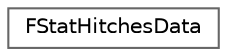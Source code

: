 digraph "Graphical Class Hierarchy"
{
 // INTERACTIVE_SVG=YES
 // LATEX_PDF_SIZE
  bgcolor="transparent";
  edge [fontname=Helvetica,fontsize=10,labelfontname=Helvetica,labelfontsize=10];
  node [fontname=Helvetica,fontsize=10,shape=box,height=0.2,width=0.4];
  rankdir="LR";
  Node0 [id="Node000000",label="FStatHitchesData",height=0.2,width=0.4,color="grey40", fillcolor="white", style="filled",URL="$d6/d38/structFStatHitchesData.html",tooltip="Data needed to display perframe stat tracking when STAT HITCHES is enabled."];
}
